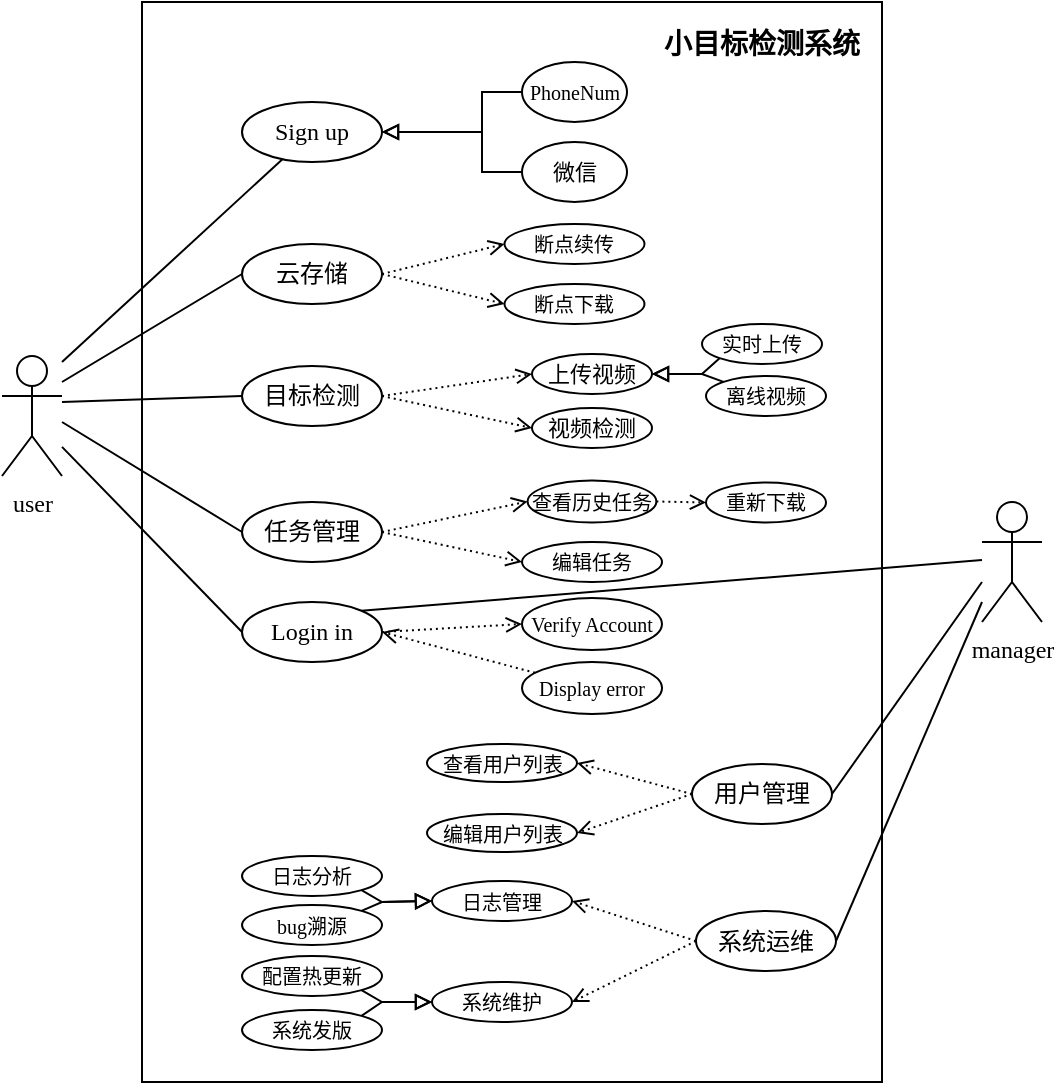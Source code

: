 <mxfile version="26.0.11">
  <diagram name="第 1 页" id="hE-EVMoh24ZVPqNSy51q">
    <mxGraphModel dx="830" dy="548" grid="1" gridSize="10" guides="1" tooltips="1" connect="1" arrows="1" fold="1" page="1" pageScale="1" pageWidth="827" pageHeight="1169" math="0" shadow="0">
      <root>
        <mxCell id="0" />
        <mxCell id="1" parent="0" />
        <mxCell id="26YwbLvZCYAhRD0Tl79S-1" value="&lt;font face=&quot;Times New Roman&quot;&gt;manager&lt;/font&gt;" style="shape=umlActor;verticalLabelPosition=bottom;verticalAlign=top;html=1;" parent="1" vertex="1">
          <mxGeometry x="660" y="390" width="30" height="60" as="geometry" />
        </mxCell>
        <mxCell id="26YwbLvZCYAhRD0Tl79S-3" value="" style="html=1;whiteSpace=wrap;direction=south;fontSize=10;" parent="1" vertex="1">
          <mxGeometry x="240" y="140" width="370" height="540" as="geometry" />
        </mxCell>
        <mxCell id="f9GubYoWh3bI8AQ0VfsK-1" value="Sign up" style="ellipse;whiteSpace=wrap;html=1;fontFamily=Times New Roman;" vertex="1" parent="1">
          <mxGeometry x="290" y="190" width="70" height="30" as="geometry" />
        </mxCell>
        <mxCell id="f9GubYoWh3bI8AQ0VfsK-18" style="rounded=0;orthogonalLoop=1;jettySize=auto;html=1;entryX=0;entryY=0.5;entryDx=0;entryDy=0;dashed=1;strokeColor=default;align=center;verticalAlign=middle;fontFamily=Helvetica;fontSize=11;fontColor=default;labelBackgroundColor=default;endArrow=open;exitX=1;exitY=0.5;exitDx=0;exitDy=0;endFill=0;dashPattern=1 2;" edge="1" parent="1" source="f9GubYoWh3bI8AQ0VfsK-3" target="f9GubYoWh3bI8AQ0VfsK-17">
          <mxGeometry relative="1" as="geometry" />
        </mxCell>
        <mxCell id="f9GubYoWh3bI8AQ0VfsK-20" style="rounded=0;orthogonalLoop=1;jettySize=auto;html=1;entryX=0;entryY=0.5;entryDx=0;entryDy=0;dashed=1;strokeColor=default;align=center;verticalAlign=middle;fontFamily=Helvetica;fontSize=11;fontColor=default;labelBackgroundColor=default;endArrow=open;exitX=1;exitY=0.5;exitDx=0;exitDy=0;endFill=0;dashPattern=1 2;" edge="1" parent="1" source="f9GubYoWh3bI8AQ0VfsK-3" target="f9GubYoWh3bI8AQ0VfsK-19">
          <mxGeometry relative="1" as="geometry" />
        </mxCell>
        <mxCell id="f9GubYoWh3bI8AQ0VfsK-3" value="目标检测" style="ellipse;whiteSpace=wrap;html=1;" vertex="1" parent="1">
          <mxGeometry x="290" y="322" width="70" height="30" as="geometry" />
        </mxCell>
        <mxCell id="f9GubYoWh3bI8AQ0VfsK-4" value="任务管理" style="ellipse;whiteSpace=wrap;html=1;" vertex="1" parent="1">
          <mxGeometry x="290" y="390" width="70" height="30" as="geometry" />
        </mxCell>
        <mxCell id="f9GubYoWh3bI8AQ0VfsK-6" value="用户管理" style="ellipse;whiteSpace=wrap;html=1;" vertex="1" parent="1">
          <mxGeometry x="515" y="521" width="70" height="30" as="geometry" />
        </mxCell>
        <mxCell id="f9GubYoWh3bI8AQ0VfsK-7" value="系统运维" style="ellipse;whiteSpace=wrap;html=1;" vertex="1" parent="1">
          <mxGeometry x="517" y="594.5" width="70" height="30" as="geometry" />
        </mxCell>
        <mxCell id="f9GubYoWh3bI8AQ0VfsK-9" value="&lt;font style=&quot;font-size: 10px;&quot;&gt;PhoneNum&lt;/font&gt;" style="ellipse;whiteSpace=wrap;html=1;fontFamily=Times New Roman;" vertex="1" parent="1">
          <mxGeometry x="430" y="170" width="52.5" height="30" as="geometry" />
        </mxCell>
        <mxCell id="f9GubYoWh3bI8AQ0VfsK-10" value="微信" style="ellipse;whiteSpace=wrap;html=1;fontSize=11;" vertex="1" parent="1">
          <mxGeometry x="430" y="210" width="52.5" height="30" as="geometry" />
        </mxCell>
        <mxCell id="f9GubYoWh3bI8AQ0VfsK-17" value="上传视频" style="ellipse;whiteSpace=wrap;html=1;fontSize=11;" vertex="1" parent="1">
          <mxGeometry x="435" y="316" width="60" height="20" as="geometry" />
        </mxCell>
        <mxCell id="f9GubYoWh3bI8AQ0VfsK-19" value="视频检测" style="ellipse;whiteSpace=wrap;html=1;fontSize=11;" vertex="1" parent="1">
          <mxGeometry x="435" y="343" width="60" height="20" as="geometry" />
        </mxCell>
        <mxCell id="f9GubYoWh3bI8AQ0VfsK-21" value="查看历史任务" style="ellipse;whiteSpace=wrap;html=1;fontSize=10;" vertex="1" parent="1">
          <mxGeometry x="432.81" y="379.25" width="64.37" height="21" as="geometry" />
        </mxCell>
        <mxCell id="f9GubYoWh3bI8AQ0VfsK-23" value="编辑任务" style="ellipse;whiteSpace=wrap;html=1;fontSize=10;" vertex="1" parent="1">
          <mxGeometry x="430.01" y="410" width="70" height="20" as="geometry" />
        </mxCell>
        <mxCell id="f9GubYoWh3bI8AQ0VfsK-24" value="重新下载" style="ellipse;whiteSpace=wrap;html=1;fontSize=10;" vertex="1" parent="1">
          <mxGeometry x="522" y="380.25" width="60" height="20" as="geometry" />
        </mxCell>
        <mxCell id="f9GubYoWh3bI8AQ0VfsK-28" value="编辑用户列表" style="ellipse;whiteSpace=wrap;html=1;fontSize=10;" vertex="1" parent="1">
          <mxGeometry x="382.5" y="546" width="75" height="19" as="geometry" />
        </mxCell>
        <mxCell id="f9GubYoWh3bI8AQ0VfsK-29" value="离线视频" style="ellipse;whiteSpace=wrap;html=1;fontSize=10;" vertex="1" parent="1">
          <mxGeometry x="522" y="327" width="60" height="20" as="geometry" />
        </mxCell>
        <mxCell id="f9GubYoWh3bI8AQ0VfsK-30" value="实时上传" style="ellipse;whiteSpace=wrap;html=1;fontSize=10;" vertex="1" parent="1">
          <mxGeometry x="520" y="301" width="60" height="20" as="geometry" />
        </mxCell>
        <mxCell id="f9GubYoWh3bI8AQ0VfsK-31" value="查看用户列表" style="ellipse;whiteSpace=wrap;html=1;fontSize=10;" vertex="1" parent="1">
          <mxGeometry x="382.5" y="511" width="75" height="19" as="geometry" />
        </mxCell>
        <mxCell id="f9GubYoWh3bI8AQ0VfsK-32" value="日志管理" style="ellipse;whiteSpace=wrap;html=1;fontSize=10;" vertex="1" parent="1">
          <mxGeometry x="385" y="579.5" width="70" height="20" as="geometry" />
        </mxCell>
        <mxCell id="f9GubYoWh3bI8AQ0VfsK-33" value="系统维护" style="ellipse;whiteSpace=wrap;html=1;fontSize=10;" vertex="1" parent="1">
          <mxGeometry x="385" y="630" width="70" height="20" as="geometry" />
        </mxCell>
        <mxCell id="f9GubYoWh3bI8AQ0VfsK-37" value="" style="endArrow=block;html=1;rounded=0;entryX=1;entryY=0.5;entryDx=0;entryDy=0;exitX=0;exitY=1;exitDx=0;exitDy=0;endFill=0;" edge="1" parent="1" source="f9GubYoWh3bI8AQ0VfsK-30" target="f9GubYoWh3bI8AQ0VfsK-17">
          <mxGeometry width="50" height="50" relative="1" as="geometry">
            <mxPoint x="510" y="350" as="sourcePoint" />
            <mxPoint x="560" y="300" as="targetPoint" />
            <Array as="points">
              <mxPoint x="520" y="326" />
            </Array>
          </mxGeometry>
        </mxCell>
        <mxCell id="f9GubYoWh3bI8AQ0VfsK-38" value="" style="endArrow=block;html=1;rounded=0;entryX=1;entryY=0.5;entryDx=0;entryDy=0;endFill=0;exitX=0;exitY=0;exitDx=0;exitDy=0;" edge="1" parent="1" source="f9GubYoWh3bI8AQ0VfsK-29" target="f9GubYoWh3bI8AQ0VfsK-17">
          <mxGeometry width="50" height="50" relative="1" as="geometry">
            <mxPoint x="550" y="320" as="sourcePoint" />
            <mxPoint x="505" y="336" as="targetPoint" />
            <Array as="points">
              <mxPoint x="520" y="326" />
            </Array>
          </mxGeometry>
        </mxCell>
        <mxCell id="f9GubYoWh3bI8AQ0VfsK-39" style="rounded=0;orthogonalLoop=1;jettySize=auto;html=1;entryX=0;entryY=0.5;entryDx=0;entryDy=0;dashed=1;strokeColor=default;align=center;verticalAlign=middle;fontFamily=Helvetica;fontSize=11;fontColor=default;labelBackgroundColor=default;endArrow=open;exitX=1;exitY=0.5;exitDx=0;exitDy=0;endFill=0;dashPattern=1 2;" edge="1" parent="1" source="f9GubYoWh3bI8AQ0VfsK-4" target="f9GubYoWh3bI8AQ0VfsK-21">
          <mxGeometry relative="1" as="geometry">
            <mxPoint x="370" y="350" as="sourcePoint" />
            <mxPoint x="445" y="363" as="targetPoint" />
          </mxGeometry>
        </mxCell>
        <mxCell id="f9GubYoWh3bI8AQ0VfsK-40" style="rounded=0;orthogonalLoop=1;jettySize=auto;html=1;entryX=0;entryY=0.5;entryDx=0;entryDy=0;dashed=1;strokeColor=default;align=center;verticalAlign=middle;fontFamily=Helvetica;fontSize=11;fontColor=default;labelBackgroundColor=default;endArrow=open;exitX=1;exitY=0.5;exitDx=0;exitDy=0;endFill=0;dashPattern=1 2;" edge="1" parent="1" source="f9GubYoWh3bI8AQ0VfsK-4" target="f9GubYoWh3bI8AQ0VfsK-23">
          <mxGeometry relative="1" as="geometry">
            <mxPoint x="370" y="350" as="sourcePoint" />
            <mxPoint x="445" y="363" as="targetPoint" />
          </mxGeometry>
        </mxCell>
        <mxCell id="f9GubYoWh3bI8AQ0VfsK-41" style="rounded=0;orthogonalLoop=1;jettySize=auto;html=1;entryX=0;entryY=0.5;entryDx=0;entryDy=0;dashed=1;strokeColor=default;align=center;verticalAlign=middle;fontFamily=Helvetica;fontSize=11;fontColor=default;labelBackgroundColor=default;endArrow=open;exitX=1;exitY=0.5;exitDx=0;exitDy=0;endFill=0;dashPattern=1 2;" edge="1" parent="1" source="f9GubYoWh3bI8AQ0VfsK-21" target="f9GubYoWh3bI8AQ0VfsK-24">
          <mxGeometry relative="1" as="geometry">
            <mxPoint x="380" y="360" as="sourcePoint" />
            <mxPoint x="455" y="373" as="targetPoint" />
          </mxGeometry>
        </mxCell>
        <mxCell id="f9GubYoWh3bI8AQ0VfsK-45" style="rounded=0;orthogonalLoop=1;jettySize=auto;html=1;entryX=1;entryY=0.5;entryDx=0;entryDy=0;dashed=1;strokeColor=default;align=center;verticalAlign=middle;fontFamily=Helvetica;fontSize=11;fontColor=default;labelBackgroundColor=default;endArrow=open;exitX=0;exitY=0.5;exitDx=0;exitDy=0;endFill=0;dashPattern=1 2;" edge="1" parent="1" source="f9GubYoWh3bI8AQ0VfsK-6" target="f9GubYoWh3bI8AQ0VfsK-31">
          <mxGeometry relative="1" as="geometry">
            <mxPoint x="370" y="485" as="sourcePoint" />
            <mxPoint x="440" y="500" as="targetPoint" />
          </mxGeometry>
        </mxCell>
        <mxCell id="f9GubYoWh3bI8AQ0VfsK-46" style="rounded=0;orthogonalLoop=1;jettySize=auto;html=1;entryX=1;entryY=0.5;entryDx=0;entryDy=0;dashed=1;strokeColor=default;align=center;verticalAlign=middle;fontFamily=Helvetica;fontSize=11;fontColor=default;labelBackgroundColor=default;endArrow=open;exitX=0;exitY=0.5;exitDx=0;exitDy=0;endFill=0;dashPattern=1 2;" edge="1" parent="1" source="f9GubYoWh3bI8AQ0VfsK-6" target="f9GubYoWh3bI8AQ0VfsK-28">
          <mxGeometry relative="1" as="geometry">
            <mxPoint x="440" y="545" as="sourcePoint" />
            <mxPoint x="375" y="535" as="targetPoint" />
          </mxGeometry>
        </mxCell>
        <mxCell id="f9GubYoWh3bI8AQ0VfsK-47" style="rounded=0;orthogonalLoop=1;jettySize=auto;html=1;entryX=1;entryY=0.5;entryDx=0;entryDy=0;dashed=1;strokeColor=default;align=center;verticalAlign=middle;fontFamily=Helvetica;fontSize=11;fontColor=default;labelBackgroundColor=default;endArrow=open;exitX=0;exitY=0.5;exitDx=0;exitDy=0;endFill=0;dashPattern=1 2;" edge="1" parent="1" source="f9GubYoWh3bI8AQ0VfsK-7" target="f9GubYoWh3bI8AQ0VfsK-33">
          <mxGeometry relative="1" as="geometry">
            <mxPoint x="450" y="555" as="sourcePoint" />
            <mxPoint x="385" y="545" as="targetPoint" />
          </mxGeometry>
        </mxCell>
        <mxCell id="f9GubYoWh3bI8AQ0VfsK-48" style="rounded=0;orthogonalLoop=1;jettySize=auto;html=1;entryX=1;entryY=0.5;entryDx=0;entryDy=0;dashed=1;strokeColor=default;align=center;verticalAlign=middle;fontFamily=Helvetica;fontSize=11;fontColor=default;labelBackgroundColor=default;endArrow=open;exitX=0;exitY=0.5;exitDx=0;exitDy=0;endFill=0;dashPattern=1 2;" edge="1" parent="1" source="f9GubYoWh3bI8AQ0VfsK-7" target="f9GubYoWh3bI8AQ0VfsK-32">
          <mxGeometry relative="1" as="geometry">
            <mxPoint x="460" y="565" as="sourcePoint" />
            <mxPoint x="395" y="555" as="targetPoint" />
          </mxGeometry>
        </mxCell>
        <mxCell id="f9GubYoWh3bI8AQ0VfsK-49" value="" style="endArrow=block;html=1;rounded=0;entryX=1;entryY=0.5;entryDx=0;entryDy=0;endFill=0;exitX=0;exitY=0.5;exitDx=0;exitDy=0;" edge="1" parent="1" source="f9GubYoWh3bI8AQ0VfsK-9" target="f9GubYoWh3bI8AQ0VfsK-1">
          <mxGeometry width="50" height="50" relative="1" as="geometry">
            <mxPoint x="541" y="340" as="sourcePoint" />
            <mxPoint x="505" y="336" as="targetPoint" />
            <Array as="points">
              <mxPoint x="410" y="185" />
              <mxPoint x="410" y="205" />
            </Array>
          </mxGeometry>
        </mxCell>
        <mxCell id="f9GubYoWh3bI8AQ0VfsK-50" value="" style="endArrow=block;html=1;rounded=0;entryX=1;entryY=0.5;entryDx=0;entryDy=0;endFill=0;exitX=0;exitY=0.5;exitDx=0;exitDy=0;" edge="1" parent="1" source="f9GubYoWh3bI8AQ0VfsK-10">
          <mxGeometry width="50" height="50" relative="1" as="geometry">
            <mxPoint x="439" y="225" as="sourcePoint" />
            <mxPoint x="360" y="205" as="targetPoint" />
            <Array as="points">
              <mxPoint x="410" y="225" />
              <mxPoint x="410" y="205" />
            </Array>
          </mxGeometry>
        </mxCell>
        <mxCell id="f9GubYoWh3bI8AQ0VfsK-51" value="日志分析" style="ellipse;whiteSpace=wrap;html=1;fontSize=10;" vertex="1" parent="1">
          <mxGeometry x="290" y="567" width="70" height="20" as="geometry" />
        </mxCell>
        <mxCell id="f9GubYoWh3bI8AQ0VfsK-52" value="&lt;font face=&quot;Times New Roman&quot;&gt;bug&lt;/font&gt;溯源" style="ellipse;whiteSpace=wrap;html=1;fontSize=10;" vertex="1" parent="1">
          <mxGeometry x="290" y="591.5" width="70" height="20" as="geometry" />
        </mxCell>
        <mxCell id="f9GubYoWh3bI8AQ0VfsK-53" value="" style="endArrow=block;html=1;rounded=0;entryX=0;entryY=0.5;entryDx=0;entryDy=0;endFill=0;exitX=1;exitY=1;exitDx=0;exitDy=0;" edge="1" parent="1" source="f9GubYoWh3bI8AQ0VfsK-51" target="f9GubYoWh3bI8AQ0VfsK-32">
          <mxGeometry width="50" height="50" relative="1" as="geometry">
            <mxPoint x="344" y="565" as="sourcePoint" />
            <mxPoint x="414" y="585" as="targetPoint" />
            <Array as="points">
              <mxPoint x="360" y="590" />
            </Array>
          </mxGeometry>
        </mxCell>
        <mxCell id="f9GubYoWh3bI8AQ0VfsK-54" value="" style="endArrow=block;html=1;rounded=0;endFill=0;exitX=1;exitY=0;exitDx=0;exitDy=0;entryX=0;entryY=0.5;entryDx=0;entryDy=0;" edge="1" parent="1" source="f9GubYoWh3bI8AQ0VfsK-52" target="f9GubYoWh3bI8AQ0VfsK-32">
          <mxGeometry width="50" height="50" relative="1" as="geometry">
            <mxPoint x="360" y="592" as="sourcePoint" />
            <mxPoint x="390" y="600" as="targetPoint" />
            <Array as="points">
              <mxPoint x="360" y="590" />
            </Array>
          </mxGeometry>
        </mxCell>
        <mxCell id="f9GubYoWh3bI8AQ0VfsK-56" value="&lt;font face=&quot;Times New Roman&quot;&gt;配置热更新&lt;/font&gt;" style="ellipse;whiteSpace=wrap;html=1;fontSize=10;" vertex="1" parent="1">
          <mxGeometry x="290" y="617" width="70" height="20" as="geometry" />
        </mxCell>
        <mxCell id="f9GubYoWh3bI8AQ0VfsK-57" value="&lt;font face=&quot;Times New Roman&quot;&gt;系统发版&lt;/font&gt;" style="ellipse;whiteSpace=wrap;html=1;fontSize=10;" vertex="1" parent="1">
          <mxGeometry x="290" y="644" width="70" height="20" as="geometry" />
        </mxCell>
        <mxCell id="f9GubYoWh3bI8AQ0VfsK-58" value="" style="endArrow=block;html=1;rounded=0;endFill=0;exitX=1;exitY=0;exitDx=0;exitDy=0;entryX=0;entryY=0.5;entryDx=0;entryDy=0;" edge="1" parent="1" source="f9GubYoWh3bI8AQ0VfsK-57" target="f9GubYoWh3bI8AQ0VfsK-33">
          <mxGeometry width="50" height="50" relative="1" as="geometry">
            <mxPoint x="350" y="644" as="sourcePoint" />
            <mxPoint x="385" y="637" as="targetPoint" />
            <Array as="points">
              <mxPoint x="360" y="640" />
            </Array>
          </mxGeometry>
        </mxCell>
        <mxCell id="f9GubYoWh3bI8AQ0VfsK-59" value="" style="endArrow=block;html=1;rounded=0;endFill=0;exitX=1;exitY=1;exitDx=0;exitDy=0;entryX=0;entryY=0.5;entryDx=0;entryDy=0;" edge="1" parent="1" source="f9GubYoWh3bI8AQ0VfsK-56" target="f9GubYoWh3bI8AQ0VfsK-33">
          <mxGeometry width="50" height="50" relative="1" as="geometry">
            <mxPoint x="360" y="650.0" as="sourcePoint" />
            <mxPoint x="395" y="663.0" as="targetPoint" />
            <Array as="points">
              <mxPoint x="360" y="640" />
            </Array>
          </mxGeometry>
        </mxCell>
        <mxCell id="f9GubYoWh3bI8AQ0VfsK-62" style="rounded=0;orthogonalLoop=1;jettySize=auto;html=1;endArrow=none;startFill=0;" edge="1" parent="1" source="f9GubYoWh3bI8AQ0VfsK-1">
          <mxGeometry relative="1" as="geometry">
            <mxPoint x="200" y="320" as="targetPoint" />
          </mxGeometry>
        </mxCell>
        <mxCell id="f9GubYoWh3bI8AQ0VfsK-63" style="rounded=0;orthogonalLoop=1;jettySize=auto;html=1;endArrow=none;startFill=0;exitX=0;exitY=0.5;exitDx=0;exitDy=0;" edge="1" parent="1" source="f9GubYoWh3bI8AQ0VfsK-2" target="f9GubYoWh3bI8AQ0VfsK-67">
          <mxGeometry relative="1" as="geometry">
            <mxPoint x="320" y="229" as="sourcePoint" />
            <mxPoint x="200" y="330" as="targetPoint" />
          </mxGeometry>
        </mxCell>
        <mxCell id="f9GubYoWh3bI8AQ0VfsK-64" style="rounded=0;orthogonalLoop=1;jettySize=auto;html=1;endArrow=none;startFill=0;exitX=0;exitY=0.5;exitDx=0;exitDy=0;" edge="1" parent="1" source="f9GubYoWh3bI8AQ0VfsK-3">
          <mxGeometry relative="1" as="geometry">
            <mxPoint x="300" y="285" as="sourcePoint" />
            <mxPoint x="200" y="340" as="targetPoint" />
          </mxGeometry>
        </mxCell>
        <mxCell id="f9GubYoWh3bI8AQ0VfsK-65" style="rounded=0;orthogonalLoop=1;jettySize=auto;html=1;endArrow=none;startFill=0;exitX=0;exitY=0.5;exitDx=0;exitDy=0;" edge="1" parent="1" source="f9GubYoWh3bI8AQ0VfsK-4">
          <mxGeometry relative="1" as="geometry">
            <mxPoint x="300" y="350" as="sourcePoint" />
            <mxPoint x="200" y="350" as="targetPoint" />
          </mxGeometry>
        </mxCell>
        <mxCell id="f9GubYoWh3bI8AQ0VfsK-66" style="rounded=0;orthogonalLoop=1;jettySize=auto;html=1;endArrow=none;startFill=0;exitX=0;exitY=0.5;exitDx=0;exitDy=0;" edge="1" parent="1" source="f9GubYoWh3bI8AQ0VfsK-5">
          <mxGeometry relative="1" as="geometry">
            <mxPoint x="300" y="415" as="sourcePoint" />
            <mxPoint x="200" y="330" as="targetPoint" />
          </mxGeometry>
        </mxCell>
        <mxCell id="f9GubYoWh3bI8AQ0VfsK-67" value="&lt;font face=&quot;Times New Roman&quot;&gt;user&lt;/font&gt;" style="shape=umlActor;verticalLabelPosition=bottom;verticalAlign=top;html=1;" vertex="1" parent="1">
          <mxGeometry x="170" y="317" width="30" height="60" as="geometry" />
        </mxCell>
        <mxCell id="f9GubYoWh3bI8AQ0VfsK-69" style="rounded=0;orthogonalLoop=1;jettySize=auto;html=1;endArrow=none;startFill=0;exitX=1;exitY=0.5;exitDx=0;exitDy=0;" edge="1" parent="1" source="f9GubYoWh3bI8AQ0VfsK-6">
          <mxGeometry relative="1" as="geometry">
            <mxPoint x="300" y="485" as="sourcePoint" />
            <mxPoint x="660" y="430" as="targetPoint" />
          </mxGeometry>
        </mxCell>
        <mxCell id="f9GubYoWh3bI8AQ0VfsK-70" style="rounded=0;orthogonalLoop=1;jettySize=auto;html=1;endArrow=none;startFill=0;exitX=1;exitY=0.5;exitDx=0;exitDy=0;" edge="1" parent="1" source="f9GubYoWh3bI8AQ0VfsK-7">
          <mxGeometry relative="1" as="geometry">
            <mxPoint x="595" y="546" as="sourcePoint" />
            <mxPoint x="660" y="440" as="targetPoint" />
          </mxGeometry>
        </mxCell>
        <mxCell id="f9GubYoWh3bI8AQ0VfsK-5" value="云存储" style="ellipse;whiteSpace=wrap;html=1;" vertex="1" parent="1">
          <mxGeometry x="290" y="261" width="70" height="30" as="geometry" />
        </mxCell>
        <mxCell id="f9GubYoWh3bI8AQ0VfsK-25" value="断点续传" style="ellipse;whiteSpace=wrap;html=1;fontSize=10;" vertex="1" parent="1">
          <mxGeometry x="421.25" y="251" width="70" height="20" as="geometry" />
        </mxCell>
        <mxCell id="f9GubYoWh3bI8AQ0VfsK-26" value="断点下载" style="ellipse;whiteSpace=wrap;html=1;fontSize=10;" vertex="1" parent="1">
          <mxGeometry x="421.25" y="281" width="70" height="20" as="geometry" />
        </mxCell>
        <mxCell id="f9GubYoWh3bI8AQ0VfsK-42" style="rounded=0;orthogonalLoop=1;jettySize=auto;html=1;entryX=0;entryY=0.5;entryDx=0;entryDy=0;dashed=1;strokeColor=default;align=center;verticalAlign=middle;fontFamily=Helvetica;fontSize=11;fontColor=default;labelBackgroundColor=default;endArrow=open;exitX=1;exitY=0.5;exitDx=0;exitDy=0;endFill=0;dashPattern=1 2;" edge="1" parent="1" source="f9GubYoWh3bI8AQ0VfsK-5" target="f9GubYoWh3bI8AQ0VfsK-25">
          <mxGeometry relative="1" as="geometry">
            <mxPoint x="365" y="216" as="sourcePoint" />
            <mxPoint x="435" y="241" as="targetPoint" />
          </mxGeometry>
        </mxCell>
        <mxCell id="f9GubYoWh3bI8AQ0VfsK-43" style="rounded=0;orthogonalLoop=1;jettySize=auto;html=1;entryX=0;entryY=0.5;entryDx=0;entryDy=0;dashed=1;strokeColor=default;align=center;verticalAlign=middle;fontFamily=Helvetica;fontSize=11;fontColor=default;labelBackgroundColor=default;endArrow=open;exitX=1;exitY=0.5;exitDx=0;exitDy=0;endFill=0;dashPattern=1 2;" edge="1" parent="1" source="f9GubYoWh3bI8AQ0VfsK-5" target="f9GubYoWh3bI8AQ0VfsK-26">
          <mxGeometry relative="1" as="geometry">
            <mxPoint x="365" y="276" as="sourcePoint" />
            <mxPoint x="435" y="271" as="targetPoint" />
          </mxGeometry>
        </mxCell>
        <mxCell id="f9GubYoWh3bI8AQ0VfsK-14" style="rounded=0;orthogonalLoop=1;jettySize=auto;html=1;entryX=0;entryY=0.5;entryDx=0;entryDy=0;dashed=1;exitX=1;exitY=0.5;exitDx=0;exitDy=0;endArrow=open;endFill=0;dashPattern=1 2;" edge="1" parent="1" source="f9GubYoWh3bI8AQ0VfsK-2" target="f9GubYoWh3bI8AQ0VfsK-12">
          <mxGeometry relative="1" as="geometry" />
        </mxCell>
        <mxCell id="f9GubYoWh3bI8AQ0VfsK-2" value="Login in" style="ellipse;whiteSpace=wrap;html=1;fontFamily=Times New Roman;" vertex="1" parent="1">
          <mxGeometry x="290" y="440" width="70" height="30" as="geometry" />
        </mxCell>
        <mxCell id="f9GubYoWh3bI8AQ0VfsK-12" value="&lt;font style=&quot;font-size: 10px;&quot;&gt;Verify Account&lt;/font&gt;" style="ellipse;whiteSpace=wrap;html=1;fontFamily=Times New Roman;" vertex="1" parent="1">
          <mxGeometry x="429.99" y="438" width="70" height="26" as="geometry" />
        </mxCell>
        <mxCell id="f9GubYoWh3bI8AQ0VfsK-16" style="rounded=0;orthogonalLoop=1;jettySize=auto;html=1;entryX=1;entryY=0.5;entryDx=0;entryDy=0;dashed=1;endArrow=open;endFill=0;dashPattern=1 2;" edge="1" parent="1" source="f9GubYoWh3bI8AQ0VfsK-13" target="f9GubYoWh3bI8AQ0VfsK-2">
          <mxGeometry relative="1" as="geometry" />
        </mxCell>
        <mxCell id="f9GubYoWh3bI8AQ0VfsK-13" value="&lt;font style=&quot;font-size: 10px;&quot;&gt;Display error&lt;/font&gt;" style="ellipse;whiteSpace=wrap;html=1;fontFamily=Times New Roman;" vertex="1" parent="1">
          <mxGeometry x="430.01" y="470" width="70" height="26" as="geometry" />
        </mxCell>
        <mxCell id="f9GubYoWh3bI8AQ0VfsK-76" style="rounded=0;orthogonalLoop=1;jettySize=auto;html=1;endArrow=none;startFill=0;exitX=1;exitY=0;exitDx=0;exitDy=0;" edge="1" parent="1" source="f9GubYoWh3bI8AQ0VfsK-2">
          <mxGeometry relative="1" as="geometry">
            <mxPoint x="605" y="545" as="sourcePoint" />
            <mxPoint x="660" y="419" as="targetPoint" />
          </mxGeometry>
        </mxCell>
        <mxCell id="f9GubYoWh3bI8AQ0VfsK-77" value="&lt;b&gt;小目标检测系统&lt;/b&gt;" style="text;html=1;align=center;verticalAlign=middle;whiteSpace=wrap;rounded=0;fontSize=14;" vertex="1" parent="1">
          <mxGeometry x="480" y="151" width="140" height="19" as="geometry" />
        </mxCell>
      </root>
    </mxGraphModel>
  </diagram>
</mxfile>
